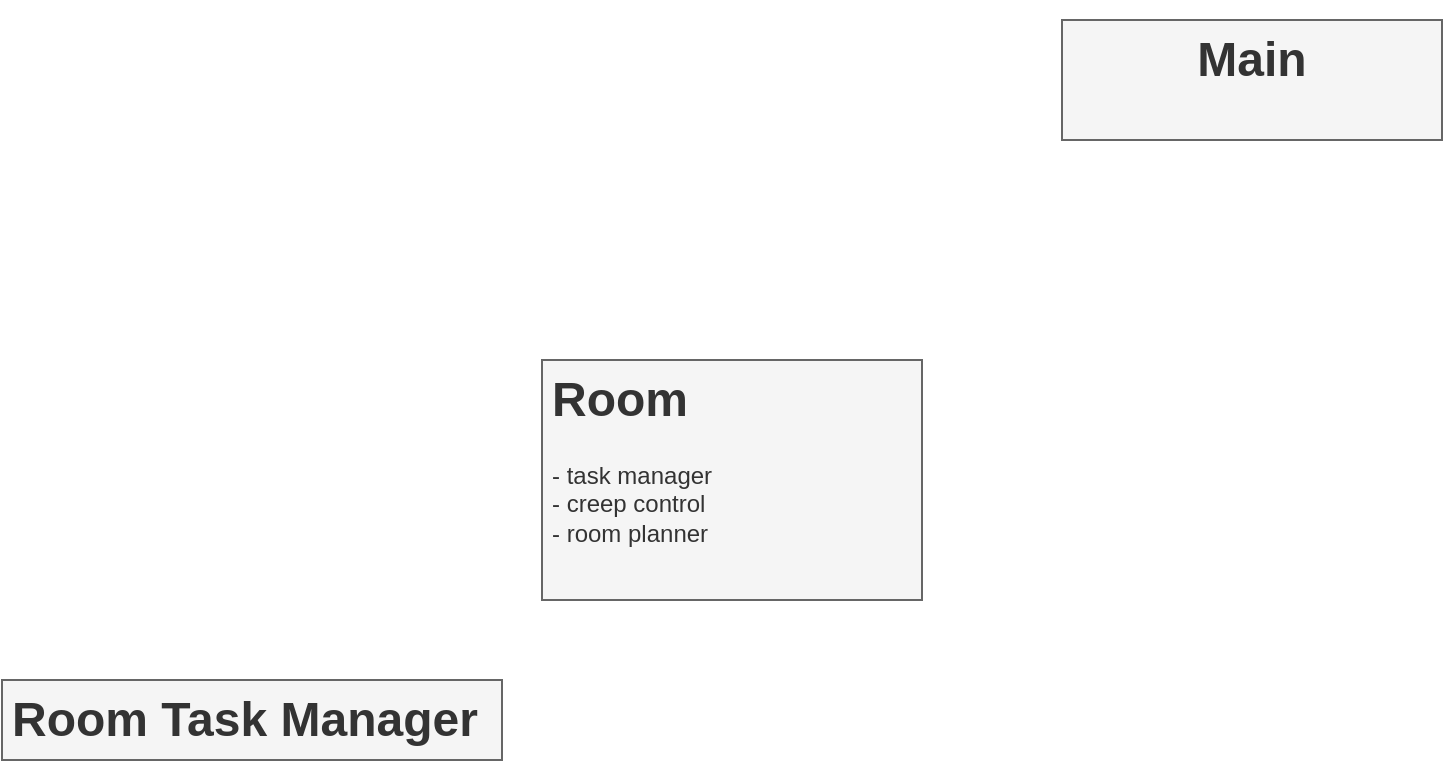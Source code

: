 <mxfile version="21.6.6" type="github">
  <diagram name="Страница 1" id="n9-J8VJK3fMLGvtkU0Ly">
    <mxGraphModel dx="1788" dy="528" grid="1" gridSize="10" guides="1" tooltips="1" connect="1" arrows="1" fold="1" page="1" pageScale="1" pageWidth="827" pageHeight="1169" math="0" shadow="0">
      <root>
        <mxCell id="0" />
        <mxCell id="1" parent="0" />
        <mxCell id="G1FcFDR9-9MDsltdZ3nH-2" value="&lt;h1&gt;Main&lt;/h1&gt;" style="text;html=1;spacing=5;spacingTop=-20;whiteSpace=wrap;overflow=hidden;rounded=0;fillColor=#f5f5f5;fontColor=#333333;strokeColor=#666666;align=center;" vertex="1" parent="1">
          <mxGeometry x="330" y="50" width="190" height="60" as="geometry" />
        </mxCell>
        <mxCell id="G1FcFDR9-9MDsltdZ3nH-5" value="&lt;h1&gt;Room&lt;/h1&gt;&lt;div&gt;- task manager&lt;/div&gt;&lt;div&gt;- creep control&lt;/div&gt;&lt;div&gt;- room planner&lt;/div&gt;" style="text;html=1;strokeColor=#666666;fillColor=#f5f5f5;spacing=5;spacingTop=-20;whiteSpace=wrap;overflow=hidden;rounded=0;fontColor=#333333;" vertex="1" parent="1">
          <mxGeometry x="70" y="220" width="190" height="120" as="geometry" />
        </mxCell>
        <mxCell id="G1FcFDR9-9MDsltdZ3nH-6" value="&lt;h1&gt;Room Task Manager&lt;/h1&gt;" style="text;html=1;strokeColor=#666666;fillColor=#f5f5f5;spacing=5;spacingTop=-20;whiteSpace=wrap;overflow=hidden;rounded=0;fontColor=#333333;" vertex="1" parent="1">
          <mxGeometry x="-200" y="380" width="250" height="40" as="geometry" />
        </mxCell>
      </root>
    </mxGraphModel>
  </diagram>
</mxfile>
